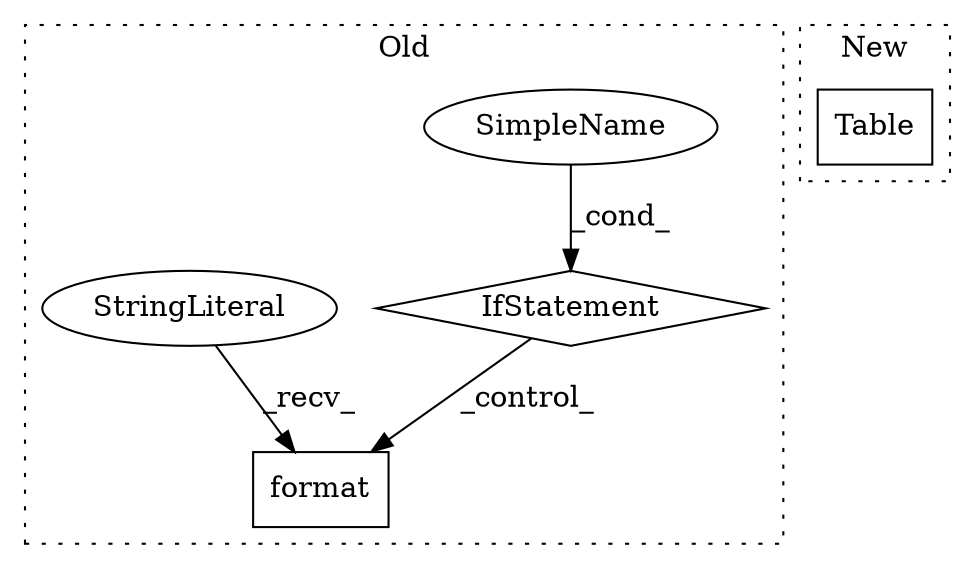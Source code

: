 digraph G {
subgraph cluster0 {
1 [label="IfStatement" a="25" s="1710,1731" l="4,2" shape="diamond"];
3 [label="format" a="32" s="1776,1795" l="7,1" shape="box"];
4 [label="SimpleName" a="42" s="" l="" shape="ellipse"];
5 [label="StringLiteral" a="45" s="1747" l="28" shape="ellipse"];
label = "Old";
style="dotted";
}
subgraph cluster1 {
2 [label="Table" a="32" s="1732,1747" l="6,1" shape="box"];
label = "New";
style="dotted";
}
1 -> 3 [label="_control_"];
4 -> 1 [label="_cond_"];
5 -> 3 [label="_recv_"];
}